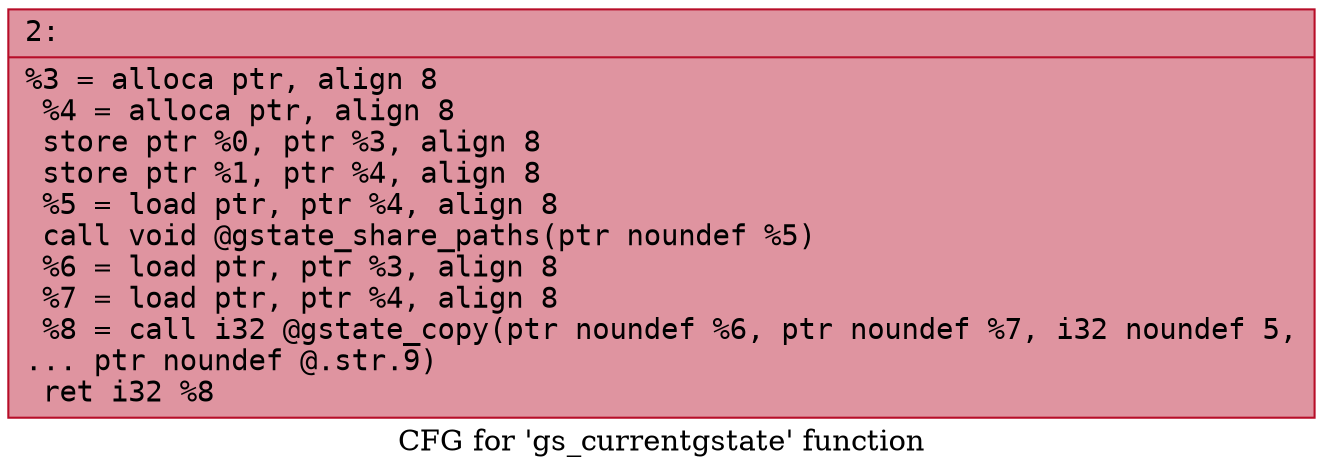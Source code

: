 digraph "CFG for 'gs_currentgstate' function" {
	label="CFG for 'gs_currentgstate' function";

	Node0x600000dfbcf0 [shape=record,color="#b70d28ff", style=filled, fillcolor="#b70d2870" fontname="Courier",label="{2:\l|  %3 = alloca ptr, align 8\l  %4 = alloca ptr, align 8\l  store ptr %0, ptr %3, align 8\l  store ptr %1, ptr %4, align 8\l  %5 = load ptr, ptr %4, align 8\l  call void @gstate_share_paths(ptr noundef %5)\l  %6 = load ptr, ptr %3, align 8\l  %7 = load ptr, ptr %4, align 8\l  %8 = call i32 @gstate_copy(ptr noundef %6, ptr noundef %7, i32 noundef 5,\l... ptr noundef @.str.9)\l  ret i32 %8\l}"];
}
